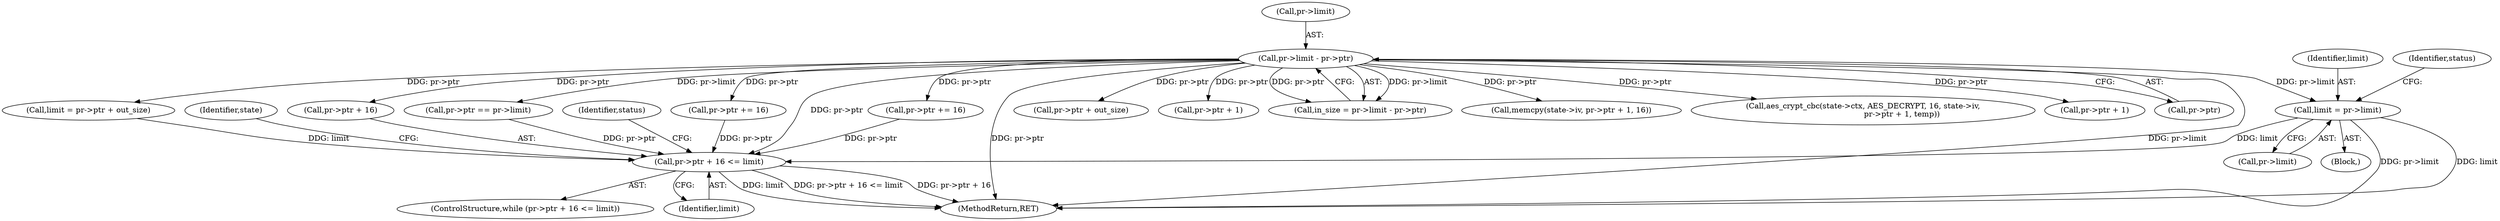 digraph "0_ghostscript_8e9ce5016db968b40e4ec255a3005f2786cce45f_0@pointer" {
"1000167" [label="(Call,limit = pr->limit)"];
"1000128" [label="(Call,pr->limit - pr->ptr)"];
"1000281" [label="(Call,pr->ptr + 16 <= limit)"];
"1000129" [label="(Call,pr->limit)"];
"1000157" [label="(Call,pr->ptr + out_size)"];
"1000304" [label="(Call,pr->ptr += 16)"];
"1000298" [label="(Call,pr->ptr + 1)"];
"1000275" [label="(Call,pr->ptr += 16)"];
"1000169" [label="(Call,pr->limit)"];
"1000280" [label="(ControlStructure,while (pr->ptr + 16 <= limit))"];
"1000397" [label="(MethodReturn,RET)"];
"1000128" [label="(Call,pr->limit - pr->ptr)"];
"1000291" [label="(Identifier,state)"];
"1000166" [label="(Block,)"];
"1000281" [label="(Call,pr->ptr + 16 <= limit)"];
"1000126" [label="(Call,in_size = pr->limit - pr->ptr)"];
"1000260" [label="(Call,memcpy(state->iv, pr->ptr + 1, 16))"];
"1000289" [label="(Call,aes_crypt_cbc(state->ctx, AES_DECRYPT, 16, state->iv,\n                                pr->ptr + 1, temp))"];
"1000173" [label="(Identifier,status)"];
"1000167" [label="(Call,limit = pr->limit)"];
"1000287" [label="(Identifier,limit)"];
"1000155" [label="(Call,limit = pr->ptr + out_size)"];
"1000282" [label="(Call,pr->ptr + 16)"];
"1000168" [label="(Identifier,limit)"];
"1000264" [label="(Call,pr->ptr + 1)"];
"1000312" [label="(Call,pr->ptr == pr->limit)"];
"1000387" [label="(Identifier,status)"];
"1000132" [label="(Call,pr->ptr)"];
"1000167" -> "1000166"  [label="AST: "];
"1000167" -> "1000169"  [label="CFG: "];
"1000168" -> "1000167"  [label="AST: "];
"1000169" -> "1000167"  [label="AST: "];
"1000173" -> "1000167"  [label="CFG: "];
"1000167" -> "1000397"  [label="DDG: limit"];
"1000167" -> "1000397"  [label="DDG: pr->limit"];
"1000128" -> "1000167"  [label="DDG: pr->limit"];
"1000167" -> "1000281"  [label="DDG: limit"];
"1000128" -> "1000126"  [label="AST: "];
"1000128" -> "1000132"  [label="CFG: "];
"1000129" -> "1000128"  [label="AST: "];
"1000132" -> "1000128"  [label="AST: "];
"1000126" -> "1000128"  [label="CFG: "];
"1000128" -> "1000397"  [label="DDG: pr->ptr"];
"1000128" -> "1000397"  [label="DDG: pr->limit"];
"1000128" -> "1000126"  [label="DDG: pr->limit"];
"1000128" -> "1000126"  [label="DDG: pr->ptr"];
"1000128" -> "1000155"  [label="DDG: pr->ptr"];
"1000128" -> "1000157"  [label="DDG: pr->ptr"];
"1000128" -> "1000260"  [label="DDG: pr->ptr"];
"1000128" -> "1000264"  [label="DDG: pr->ptr"];
"1000128" -> "1000275"  [label="DDG: pr->ptr"];
"1000128" -> "1000281"  [label="DDG: pr->ptr"];
"1000128" -> "1000282"  [label="DDG: pr->ptr"];
"1000128" -> "1000289"  [label="DDG: pr->ptr"];
"1000128" -> "1000298"  [label="DDG: pr->ptr"];
"1000128" -> "1000304"  [label="DDG: pr->ptr"];
"1000128" -> "1000312"  [label="DDG: pr->limit"];
"1000281" -> "1000280"  [label="AST: "];
"1000281" -> "1000287"  [label="CFG: "];
"1000282" -> "1000281"  [label="AST: "];
"1000287" -> "1000281"  [label="AST: "];
"1000291" -> "1000281"  [label="CFG: "];
"1000387" -> "1000281"  [label="CFG: "];
"1000281" -> "1000397"  [label="DDG: pr->ptr + 16"];
"1000281" -> "1000397"  [label="DDG: limit"];
"1000281" -> "1000397"  [label="DDG: pr->ptr + 16 <= limit"];
"1000312" -> "1000281"  [label="DDG: pr->ptr"];
"1000275" -> "1000281"  [label="DDG: pr->ptr"];
"1000304" -> "1000281"  [label="DDG: pr->ptr"];
"1000155" -> "1000281"  [label="DDG: limit"];
}

